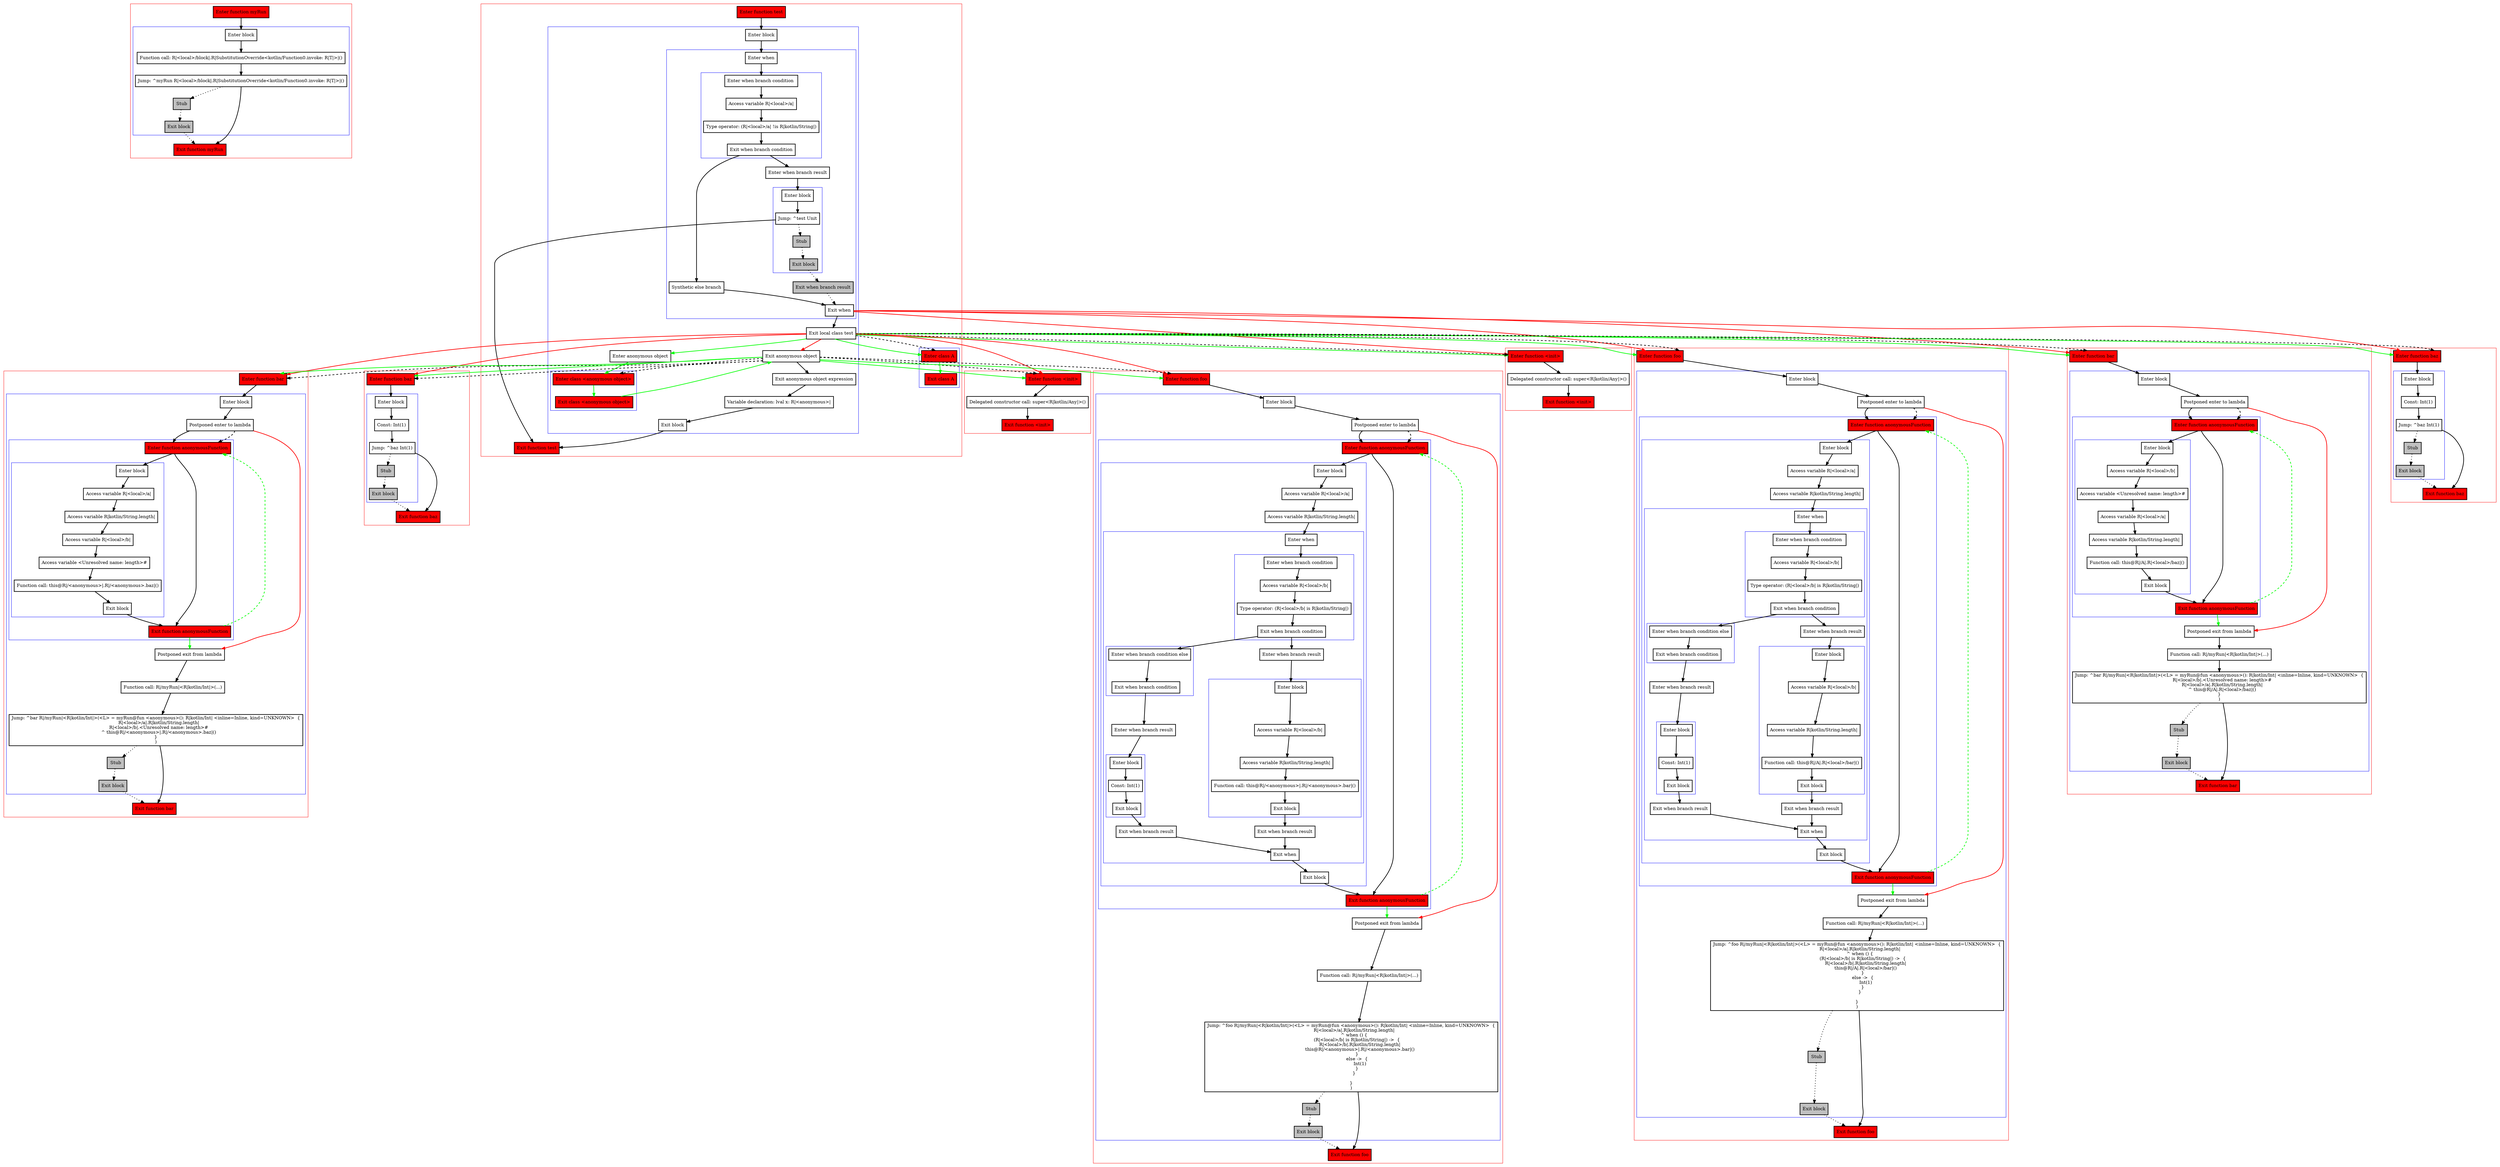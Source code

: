 digraph localClassesWithImplicit_kt {
    graph [nodesep=3]
    node [shape=box penwidth=2]
    edge [penwidth=2]

    subgraph cluster_0 {
        color=red
        0 [label="Enter function myRun" style="filled" fillcolor=red];
        subgraph cluster_1 {
            color=blue
            1 [label="Enter block"];
            2 [label="Function call: R|<local>/block|.R|SubstitutionOverride<kotlin/Function0.invoke: R|T|>|()"];
            3 [label="Jump: ^myRun R|<local>/block|.R|SubstitutionOverride<kotlin/Function0.invoke: R|T|>|()"];
            4 [label="Stub" style="filled" fillcolor=gray];
            5 [label="Exit block" style="filled" fillcolor=gray];
        }
        6 [label="Exit function myRun" style="filled" fillcolor=red];
    }
    0 -> {1};
    1 -> {2};
    2 -> {3};
    3 -> {6};
    3 -> {4} [style=dotted];
    4 -> {5} [style=dotted];
    5 -> {6} [style=dotted];

    subgraph cluster_2 {
        color=red
        7 [label="Enter function test" style="filled" fillcolor=red];
        subgraph cluster_3 {
            color=blue
            8 [label="Enter block"];
            subgraph cluster_4 {
                color=blue
                9 [label="Enter when"];
                subgraph cluster_5 {
                    color=blue
                    10 [label="Enter when branch condition "];
                    11 [label="Access variable R|<local>/a|"];
                    12 [label="Type operator: (R|<local>/a| !is R|kotlin/String|)"];
                    13 [label="Exit when branch condition"];
                }
                14 [label="Synthetic else branch"];
                15 [label="Enter when branch result"];
                subgraph cluster_6 {
                    color=blue
                    16 [label="Enter block"];
                    17 [label="Jump: ^test Unit"];
                    18 [label="Stub" style="filled" fillcolor=gray];
                    19 [label="Exit block" style="filled" fillcolor=gray];
                }
                20 [label="Exit when branch result" style="filled" fillcolor=gray];
                21 [label="Exit when"];
            }
            22 [label="Exit local class test"];
            28 [label="Enter anonymous object"];
            subgraph cluster_7 {
                color=blue
                31 [label="Enter class <anonymous object>" style="filled" fillcolor=red];
                32 [label="Exit class <anonymous object>" style="filled" fillcolor=red];
            }
            23 [label="Exit anonymous object"];
            24 [label="Exit anonymous object expression"];
            25 [label="Variable declaration: lval x: R|<anonymous>|"];
            26 [label="Exit block"];
        }
        subgraph cluster_8 {
            color=blue
            29 [label="Enter class A" style="filled" fillcolor=red];
            30 [label="Exit class A" style="filled" fillcolor=red];
        }
        27 [label="Exit function test" style="filled" fillcolor=red];
    }
    7 -> {8};
    8 -> {9};
    9 -> {10};
    10 -> {11};
    11 -> {12};
    12 -> {13};
    13 -> {15 14};
    14 -> {21};
    15 -> {16};
    16 -> {17};
    17 -> {27};
    17 -> {18} [style=dotted];
    18 -> {19} [style=dotted];
    19 -> {20} [style=dotted];
    20 -> {21} [style=dotted];
    21 -> {22};
    21 -> {33 36 71 89} [color=red];
    22 -> {96 99 134 152 23} [color=red];
    22 -> {33 36 71 89 29 28} [color=green];
    22 -> {33 36 71 89 29} [style=dashed];
    23 -> {24};
    23 -> {96 99 134 152} [color=green];
    23 -> {96 99 134 152 31} [style=dashed];
    24 -> {25};
    25 -> {26};
    26 -> {27};
    28 -> {31} [color=green];
    29 -> {30} [color=green];
    31 -> {32} [color=green];
    32 -> {23} [color=green];

    subgraph cluster_9 {
        color=red
        33 [label="Enter function <init>" style="filled" fillcolor=red];
        34 [label="Delegated constructor call: super<R|kotlin/Any|>()"];
        35 [label="Exit function <init>" style="filled" fillcolor=red];
    }
    33 -> {34};
    34 -> {35};

    subgraph cluster_10 {
        color=red
        36 [label="Enter function foo" style="filled" fillcolor=red];
        subgraph cluster_11 {
            color=blue
            37 [label="Enter block"];
            38 [label="Postponed enter to lambda"];
            subgraph cluster_12 {
                color=blue
                45 [label="Enter function anonymousFunction" style="filled" fillcolor=red];
                subgraph cluster_13 {
                    color=blue
                    46 [label="Enter block"];
                    47 [label="Access variable R|<local>/a|"];
                    48 [label="Access variable R|kotlin/String.length|"];
                    subgraph cluster_14 {
                        color=blue
                        49 [label="Enter when"];
                        subgraph cluster_15 {
                            color=blue
                            50 [label="Enter when branch condition "];
                            51 [label="Access variable R|<local>/b|"];
                            52 [label="Type operator: (R|<local>/b| is R|kotlin/String|)"];
                            53 [label="Exit when branch condition"];
                        }
                        subgraph cluster_16 {
                            color=blue
                            54 [label="Enter when branch condition else"];
                            55 [label="Exit when branch condition"];
                        }
                        56 [label="Enter when branch result"];
                        subgraph cluster_17 {
                            color=blue
                            57 [label="Enter block"];
                            58 [label="Const: Int(1)"];
                            59 [label="Exit block"];
                        }
                        60 [label="Exit when branch result"];
                        61 [label="Enter when branch result"];
                        subgraph cluster_18 {
                            color=blue
                            62 [label="Enter block"];
                            63 [label="Access variable R|<local>/b|"];
                            64 [label="Access variable R|kotlin/String.length|"];
                            65 [label="Function call: this@R|/A|.R|<local>/bar|()"];
                            66 [label="Exit block"];
                        }
                        67 [label="Exit when branch result"];
                        68 [label="Exit when"];
                    }
                    69 [label="Exit block"];
                }
                70 [label="Exit function anonymousFunction" style="filled" fillcolor=red];
            }
            39 [label="Postponed exit from lambda"];
            40 [label="Function call: R|/myRun|<R|kotlin/Int|>(...)"];
            41 [label="Jump: ^foo R|/myRun|<R|kotlin/Int|>(<L> = myRun@fun <anonymous>(): R|kotlin/Int| <inline=Inline, kind=UNKNOWN>  {
    R|<local>/a|.R|kotlin/String.length|
    ^ when () {
        (R|<local>/b| is R|kotlin/String|) ->  {
            R|<local>/b|.R|kotlin/String.length|
            this@R|/A|.R|<local>/bar|()
        }
        else ->  {
            Int(1)
        }
    }

}
)"];
            42 [label="Stub" style="filled" fillcolor=gray];
            43 [label="Exit block" style="filled" fillcolor=gray];
        }
        44 [label="Exit function foo" style="filled" fillcolor=red];
    }
    36 -> {37};
    37 -> {38};
    38 -> {45};
    38 -> {39} [color=red];
    38 -> {45} [style=dashed];
    39 -> {40};
    40 -> {41};
    41 -> {44};
    41 -> {42} [style=dotted];
    42 -> {43} [style=dotted];
    43 -> {44} [style=dotted];
    45 -> {70 46};
    46 -> {47};
    47 -> {48};
    48 -> {49};
    49 -> {50};
    50 -> {51};
    51 -> {52};
    52 -> {53};
    53 -> {61 54};
    54 -> {55};
    55 -> {56};
    56 -> {57};
    57 -> {58};
    58 -> {59};
    59 -> {60};
    60 -> {68};
    61 -> {62};
    62 -> {63};
    63 -> {64};
    64 -> {65};
    65 -> {66};
    66 -> {67};
    67 -> {68};
    68 -> {69};
    69 -> {70};
    70 -> {39} [color=green];
    70 -> {45} [color=green style=dashed];

    subgraph cluster_19 {
        color=red
        71 [label="Enter function bar" style="filled" fillcolor=red];
        subgraph cluster_20 {
            color=blue
            72 [label="Enter block"];
            73 [label="Postponed enter to lambda"];
            subgraph cluster_21 {
                color=blue
                80 [label="Enter function anonymousFunction" style="filled" fillcolor=red];
                subgraph cluster_22 {
                    color=blue
                    81 [label="Enter block"];
                    82 [label="Access variable R|<local>/b|"];
                    83 [label="Access variable <Unresolved name: length>#"];
                    84 [label="Access variable R|<local>/a|"];
                    85 [label="Access variable R|kotlin/String.length|"];
                    86 [label="Function call: this@R|/A|.R|<local>/baz|()"];
                    87 [label="Exit block"];
                }
                88 [label="Exit function anonymousFunction" style="filled" fillcolor=red];
            }
            74 [label="Postponed exit from lambda"];
            75 [label="Function call: R|/myRun|<R|kotlin/Int|>(...)"];
            76 [label="Jump: ^bar R|/myRun|<R|kotlin/Int|>(<L> = myRun@fun <anonymous>(): R|kotlin/Int| <inline=Inline, kind=UNKNOWN>  {
    R|<local>/b|.<Unresolved name: length>#
    R|<local>/a|.R|kotlin/String.length|
    ^ this@R|/A|.R|<local>/baz|()
}
)"];
            77 [label="Stub" style="filled" fillcolor=gray];
            78 [label="Exit block" style="filled" fillcolor=gray];
        }
        79 [label="Exit function bar" style="filled" fillcolor=red];
    }
    71 -> {72};
    72 -> {73};
    73 -> {80};
    73 -> {74} [color=red];
    73 -> {80} [style=dashed];
    74 -> {75};
    75 -> {76};
    76 -> {79};
    76 -> {77} [style=dotted];
    77 -> {78} [style=dotted];
    78 -> {79} [style=dotted];
    80 -> {88 81};
    81 -> {82};
    82 -> {83};
    83 -> {84};
    84 -> {85};
    85 -> {86};
    86 -> {87};
    87 -> {88};
    88 -> {74} [color=green];
    88 -> {80} [color=green style=dashed];

    subgraph cluster_23 {
        color=red
        89 [label="Enter function baz" style="filled" fillcolor=red];
        subgraph cluster_24 {
            color=blue
            90 [label="Enter block"];
            91 [label="Const: Int(1)"];
            92 [label="Jump: ^baz Int(1)"];
            93 [label="Stub" style="filled" fillcolor=gray];
            94 [label="Exit block" style="filled" fillcolor=gray];
        }
        95 [label="Exit function baz" style="filled" fillcolor=red];
    }
    89 -> {90};
    90 -> {91};
    91 -> {92};
    92 -> {95};
    92 -> {93} [style=dotted];
    93 -> {94} [style=dotted];
    94 -> {95} [style=dotted];

    subgraph cluster_25 {
        color=red
        96 [label="Enter function <init>" style="filled" fillcolor=red];
        97 [label="Delegated constructor call: super<R|kotlin/Any|>()"];
        98 [label="Exit function <init>" style="filled" fillcolor=red];
    }
    96 -> {97};
    97 -> {98};

    subgraph cluster_26 {
        color=red
        99 [label="Enter function foo" style="filled" fillcolor=red];
        subgraph cluster_27 {
            color=blue
            100 [label="Enter block"];
            101 [label="Postponed enter to lambda"];
            subgraph cluster_28 {
                color=blue
                108 [label="Enter function anonymousFunction" style="filled" fillcolor=red];
                subgraph cluster_29 {
                    color=blue
                    109 [label="Enter block"];
                    110 [label="Access variable R|<local>/a|"];
                    111 [label="Access variable R|kotlin/String.length|"];
                    subgraph cluster_30 {
                        color=blue
                        112 [label="Enter when"];
                        subgraph cluster_31 {
                            color=blue
                            113 [label="Enter when branch condition "];
                            114 [label="Access variable R|<local>/b|"];
                            115 [label="Type operator: (R|<local>/b| is R|kotlin/String|)"];
                            116 [label="Exit when branch condition"];
                        }
                        subgraph cluster_32 {
                            color=blue
                            117 [label="Enter when branch condition else"];
                            118 [label="Exit when branch condition"];
                        }
                        119 [label="Enter when branch result"];
                        subgraph cluster_33 {
                            color=blue
                            120 [label="Enter block"];
                            121 [label="Const: Int(1)"];
                            122 [label="Exit block"];
                        }
                        123 [label="Exit when branch result"];
                        124 [label="Enter when branch result"];
                        subgraph cluster_34 {
                            color=blue
                            125 [label="Enter block"];
                            126 [label="Access variable R|<local>/b|"];
                            127 [label="Access variable R|kotlin/String.length|"];
                            128 [label="Function call: this@R|/<anonymous>|.R|/<anonymous>.bar|()"];
                            129 [label="Exit block"];
                        }
                        130 [label="Exit when branch result"];
                        131 [label="Exit when"];
                    }
                    132 [label="Exit block"];
                }
                133 [label="Exit function anonymousFunction" style="filled" fillcolor=red];
            }
            102 [label="Postponed exit from lambda"];
            103 [label="Function call: R|/myRun|<R|kotlin/Int|>(...)"];
            104 [label="Jump: ^foo R|/myRun|<R|kotlin/Int|>(<L> = myRun@fun <anonymous>(): R|kotlin/Int| <inline=Inline, kind=UNKNOWN>  {
    R|<local>/a|.R|kotlin/String.length|
    ^ when () {
        (R|<local>/b| is R|kotlin/String|) ->  {
            R|<local>/b|.R|kotlin/String.length|
            this@R|/<anonymous>|.R|/<anonymous>.bar|()
        }
        else ->  {
            Int(1)
        }
    }

}
)"];
            105 [label="Stub" style="filled" fillcolor=gray];
            106 [label="Exit block" style="filled" fillcolor=gray];
        }
        107 [label="Exit function foo" style="filled" fillcolor=red];
    }
    99 -> {100};
    100 -> {101};
    101 -> {108};
    101 -> {102} [color=red];
    101 -> {108} [style=dashed];
    102 -> {103};
    103 -> {104};
    104 -> {107};
    104 -> {105} [style=dotted];
    105 -> {106} [style=dotted];
    106 -> {107} [style=dotted];
    108 -> {133 109};
    109 -> {110};
    110 -> {111};
    111 -> {112};
    112 -> {113};
    113 -> {114};
    114 -> {115};
    115 -> {116};
    116 -> {124 117};
    117 -> {118};
    118 -> {119};
    119 -> {120};
    120 -> {121};
    121 -> {122};
    122 -> {123};
    123 -> {131};
    124 -> {125};
    125 -> {126};
    126 -> {127};
    127 -> {128};
    128 -> {129};
    129 -> {130};
    130 -> {131};
    131 -> {132};
    132 -> {133};
    133 -> {102} [color=green];
    133 -> {108} [color=green style=dashed];

    subgraph cluster_35 {
        color=red
        134 [label="Enter function bar" style="filled" fillcolor=red];
        subgraph cluster_36 {
            color=blue
            135 [label="Enter block"];
            136 [label="Postponed enter to lambda"];
            subgraph cluster_37 {
                color=blue
                143 [label="Enter function anonymousFunction" style="filled" fillcolor=red];
                subgraph cluster_38 {
                    color=blue
                    144 [label="Enter block"];
                    145 [label="Access variable R|<local>/a|"];
                    146 [label="Access variable R|kotlin/String.length|"];
                    147 [label="Access variable R|<local>/b|"];
                    148 [label="Access variable <Unresolved name: length>#"];
                    149 [label="Function call: this@R|/<anonymous>|.R|/<anonymous>.baz|()"];
                    150 [label="Exit block"];
                }
                151 [label="Exit function anonymousFunction" style="filled" fillcolor=red];
            }
            137 [label="Postponed exit from lambda"];
            138 [label="Function call: R|/myRun|<R|kotlin/Int|>(...)"];
            139 [label="Jump: ^bar R|/myRun|<R|kotlin/Int|>(<L> = myRun@fun <anonymous>(): R|kotlin/Int| <inline=Inline, kind=UNKNOWN>  {
    R|<local>/a|.R|kotlin/String.length|
    R|<local>/b|.<Unresolved name: length>#
    ^ this@R|/<anonymous>|.R|/<anonymous>.baz|()
}
)"];
            140 [label="Stub" style="filled" fillcolor=gray];
            141 [label="Exit block" style="filled" fillcolor=gray];
        }
        142 [label="Exit function bar" style="filled" fillcolor=red];
    }
    134 -> {135};
    135 -> {136};
    136 -> {143};
    136 -> {137} [color=red];
    136 -> {143} [style=dashed];
    137 -> {138};
    138 -> {139};
    139 -> {142};
    139 -> {140} [style=dotted];
    140 -> {141} [style=dotted];
    141 -> {142} [style=dotted];
    143 -> {151 144};
    144 -> {145};
    145 -> {146};
    146 -> {147};
    147 -> {148};
    148 -> {149};
    149 -> {150};
    150 -> {151};
    151 -> {137} [color=green];
    151 -> {143} [color=green style=dashed];

    subgraph cluster_39 {
        color=red
        152 [label="Enter function baz" style="filled" fillcolor=red];
        subgraph cluster_40 {
            color=blue
            153 [label="Enter block"];
            154 [label="Const: Int(1)"];
            155 [label="Jump: ^baz Int(1)"];
            156 [label="Stub" style="filled" fillcolor=gray];
            157 [label="Exit block" style="filled" fillcolor=gray];
        }
        158 [label="Exit function baz" style="filled" fillcolor=red];
    }
    152 -> {153};
    153 -> {154};
    154 -> {155};
    155 -> {158};
    155 -> {156} [style=dotted];
    156 -> {157} [style=dotted];
    157 -> {158} [style=dotted];

}

